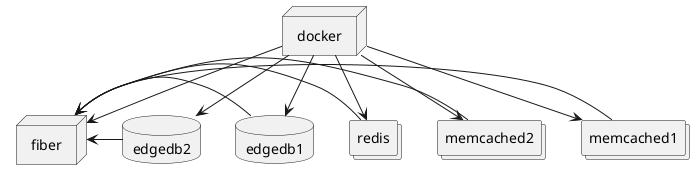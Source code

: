 @startuml server-method

node docker

node fiber
database edgedb1
database edgedb2
collections memcached1
collections memcached2
collections redis

docker -down-> fiber
docker -down-> memcached1
docker -down-> memcached2
docker -down-> redis
docker -down-> edgedb1
docker -down-> edgedb2

fiber <-right- memcached1
fiber <-right- memcached2
fiber <-right- redis
fiber <-right- edgedb1
fiber <-right- edgedb2

@enduml